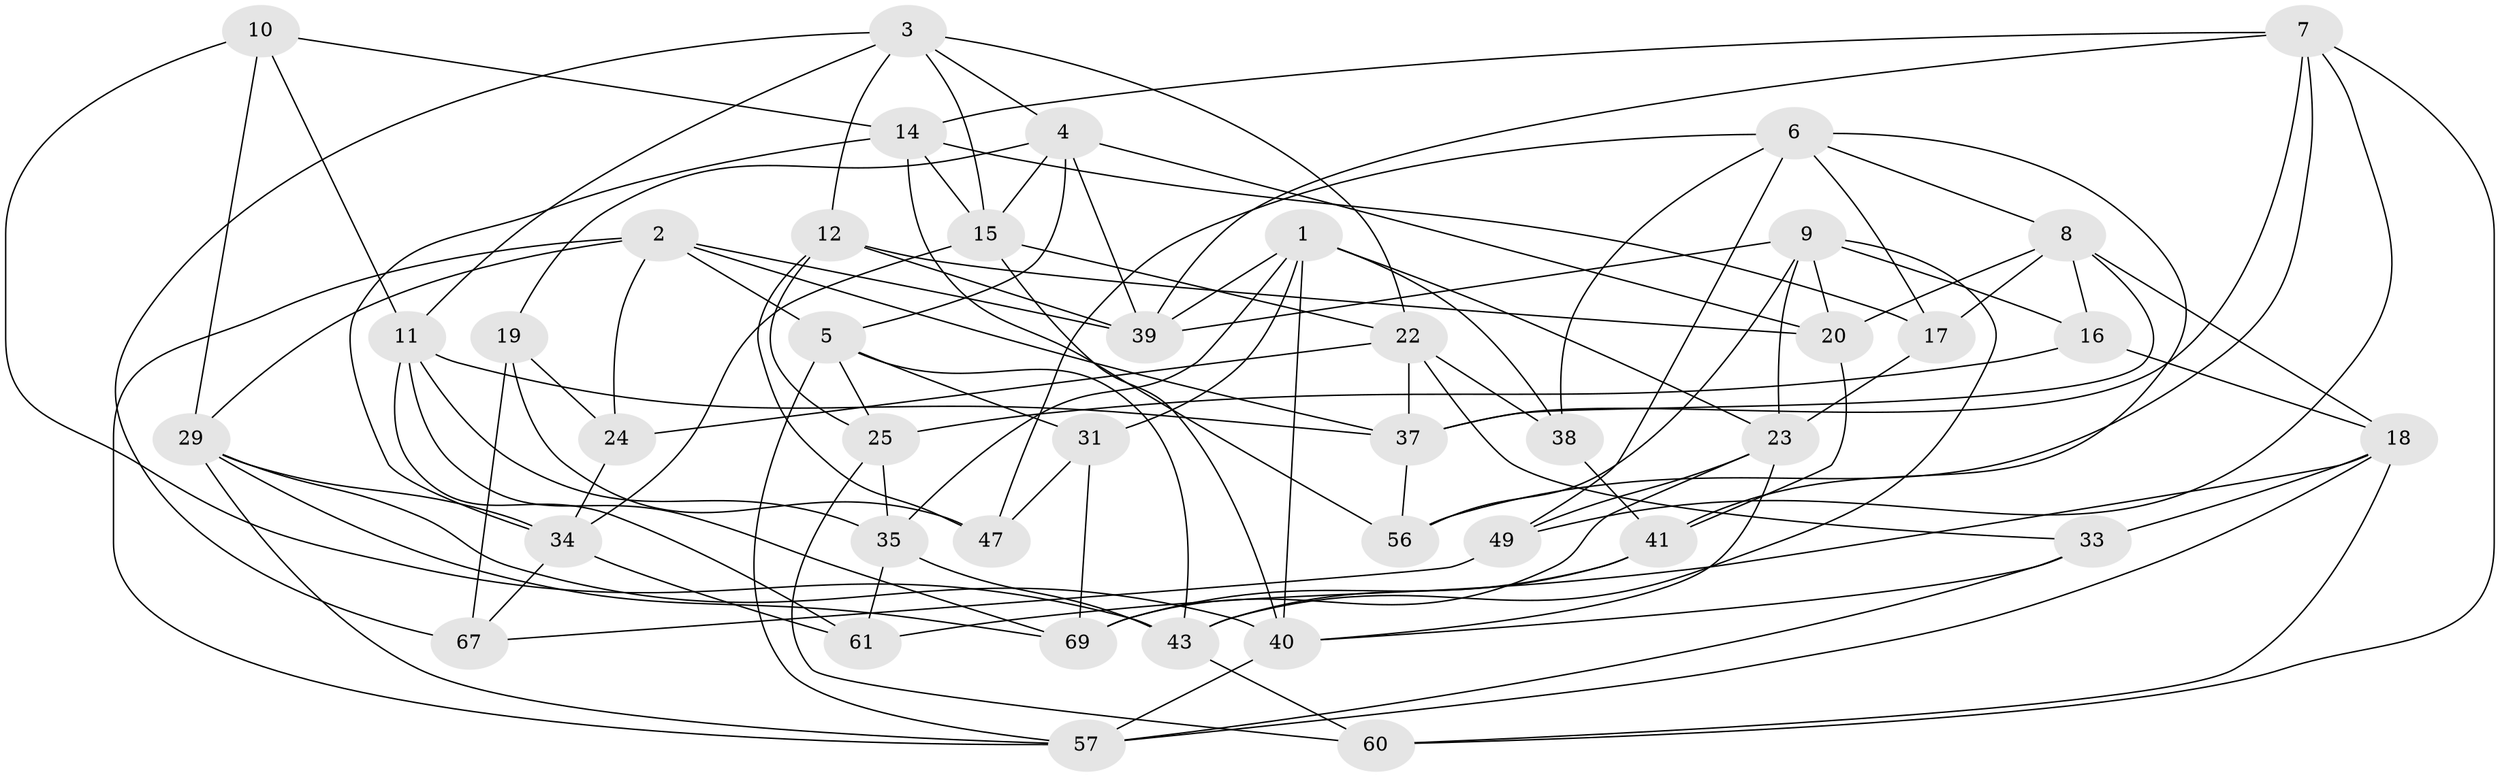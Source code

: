 // Generated by graph-tools (version 1.1) at 2025/24/03/03/25 07:24:23]
// undirected, 42 vertices, 109 edges
graph export_dot {
graph [start="1"]
  node [color=gray90,style=filled];
  1 [super="+28"];
  2 [super="+32"];
  3 [super="+54"];
  4 [super="+66"];
  5 [super="+53"];
  6 [super="+68"];
  7 [super="+36"];
  8 [super="+13"];
  9 [super="+44"];
  10;
  11 [super="+52"];
  12 [super="+65"];
  14 [super="+21"];
  15 [super="+50"];
  16;
  17;
  18 [super="+46"];
  19;
  20 [super="+26"];
  22 [super="+27"];
  23 [super="+55"];
  24;
  25 [super="+42"];
  29 [super="+30"];
  31;
  33;
  34 [super="+62"];
  35 [super="+58"];
  37 [super="+63"];
  38;
  39 [super="+45"];
  40 [super="+64"];
  41 [super="+48"];
  43 [super="+51"];
  47;
  49;
  56;
  57 [super="+59"];
  60;
  61;
  67;
  69 [super="+70"];
  1 -- 35;
  1 -- 38;
  1 -- 31;
  1 -- 40;
  1 -- 39;
  1 -- 23;
  2 -- 39;
  2 -- 29;
  2 -- 24;
  2 -- 5;
  2 -- 37;
  2 -- 57;
  3 -- 11;
  3 -- 15;
  3 -- 12;
  3 -- 67;
  3 -- 4;
  3 -- 22;
  4 -- 19;
  4 -- 15;
  4 -- 5;
  4 -- 20;
  4 -- 39;
  5 -- 25;
  5 -- 43;
  5 -- 31;
  5 -- 57;
  6 -- 41;
  6 -- 49;
  6 -- 17;
  6 -- 38;
  6 -- 8;
  6 -- 47;
  7 -- 37;
  7 -- 60;
  7 -- 14;
  7 -- 56;
  7 -- 49;
  7 -- 39;
  8 -- 37;
  8 -- 20;
  8 -- 18;
  8 -- 16;
  8 -- 17;
  9 -- 16;
  9 -- 56;
  9 -- 20;
  9 -- 43;
  9 -- 39;
  9 -- 23;
  10 -- 29;
  10 -- 43;
  10 -- 11;
  10 -- 14;
  11 -- 61;
  11 -- 69;
  11 -- 37;
  11 -- 35;
  12 -- 25;
  12 -- 47;
  12 -- 20 [weight=2];
  12 -- 39;
  14 -- 17;
  14 -- 15;
  14 -- 56;
  14 -- 34;
  15 -- 40;
  15 -- 22;
  15 -- 34;
  16 -- 18;
  16 -- 25;
  17 -- 23;
  18 -- 57;
  18 -- 60;
  18 -- 33;
  18 -- 61;
  19 -- 24;
  19 -- 47;
  19 -- 67;
  20 -- 41;
  22 -- 24;
  22 -- 33;
  22 -- 38;
  22 -- 37;
  23 -- 69;
  23 -- 40;
  23 -- 49;
  24 -- 34;
  25 -- 35 [weight=2];
  25 -- 60;
  29 -- 34;
  29 -- 69;
  29 -- 40;
  29 -- 57;
  31 -- 47;
  31 -- 69;
  33 -- 40;
  33 -- 57;
  34 -- 61;
  34 -- 67;
  35 -- 61;
  35 -- 43;
  37 -- 56;
  38 -- 41;
  40 -- 57;
  41 -- 69 [weight=2];
  41 -- 43;
  43 -- 60;
  49 -- 67;
}
